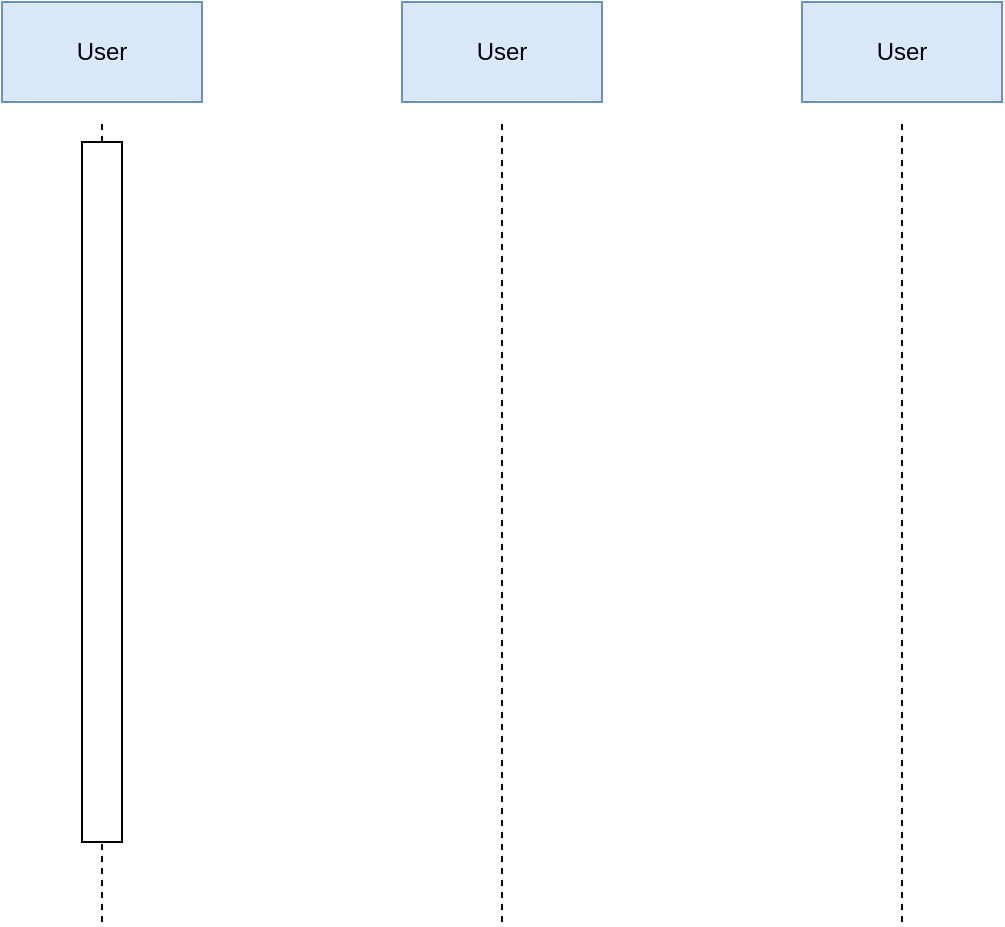 <mxfile version="24.2.5" type="github">
  <diagram name="Seite-1" id="6Bezv-uRvZzMx2sx_CN4">
    <mxGraphModel dx="925" dy="555" grid="1" gridSize="10" guides="1" tooltips="1" connect="1" arrows="1" fold="1" page="1" pageScale="1" pageWidth="827" pageHeight="1169" math="0" shadow="0">
      <root>
        <mxCell id="0" />
        <mxCell id="1" parent="0" />
        <mxCell id="b-vgWnAGVi1PlupROuwk-1" value="" style="endArrow=none;dashed=1;html=1;rounded=0;" edge="1" parent="1" source="b-vgWnAGVi1PlupROuwk-8">
          <mxGeometry width="50" height="50" relative="1" as="geometry">
            <mxPoint x="200" y="480" as="sourcePoint" />
            <mxPoint x="200" y="80" as="targetPoint" />
          </mxGeometry>
        </mxCell>
        <mxCell id="b-vgWnAGVi1PlupROuwk-2" value="" style="endArrow=none;dashed=1;html=1;rounded=0;" edge="1" parent="1">
          <mxGeometry width="50" height="50" relative="1" as="geometry">
            <mxPoint x="400" y="480" as="sourcePoint" />
            <mxPoint x="400" y="80" as="targetPoint" />
          </mxGeometry>
        </mxCell>
        <mxCell id="b-vgWnAGVi1PlupROuwk-3" value="" style="endArrow=none;dashed=1;html=1;rounded=0;" edge="1" parent="1">
          <mxGeometry width="50" height="50" relative="1" as="geometry">
            <mxPoint x="600" y="480" as="sourcePoint" />
            <mxPoint x="600" y="80" as="targetPoint" />
          </mxGeometry>
        </mxCell>
        <mxCell id="b-vgWnAGVi1PlupROuwk-5" value="User" style="rounded=0;whiteSpace=wrap;html=1;fillColor=#dae8fc;strokeColor=#6c8ebf;" vertex="1" parent="1">
          <mxGeometry x="150" y="20" width="100" height="50" as="geometry" />
        </mxCell>
        <mxCell id="b-vgWnAGVi1PlupROuwk-6" value="User" style="rounded=0;whiteSpace=wrap;html=1;fillColor=#dae8fc;strokeColor=#6c8ebf;" vertex="1" parent="1">
          <mxGeometry x="350" y="20" width="100" height="50" as="geometry" />
        </mxCell>
        <mxCell id="b-vgWnAGVi1PlupROuwk-7" value="User" style="rounded=0;whiteSpace=wrap;html=1;fillColor=#dae8fc;strokeColor=#6c8ebf;" vertex="1" parent="1">
          <mxGeometry x="550" y="20" width="100" height="50" as="geometry" />
        </mxCell>
        <mxCell id="b-vgWnAGVi1PlupROuwk-9" value="" style="endArrow=none;dashed=1;html=1;rounded=0;" edge="1" parent="1" target="b-vgWnAGVi1PlupROuwk-8">
          <mxGeometry width="50" height="50" relative="1" as="geometry">
            <mxPoint x="200" y="480" as="sourcePoint" />
            <mxPoint x="200" y="80" as="targetPoint" />
          </mxGeometry>
        </mxCell>
        <mxCell id="b-vgWnAGVi1PlupROuwk-8" value="" style="rounded=0;whiteSpace=wrap;html=1;" vertex="1" parent="1">
          <mxGeometry x="190" y="90" width="20" height="350" as="geometry" />
        </mxCell>
      </root>
    </mxGraphModel>
  </diagram>
</mxfile>
